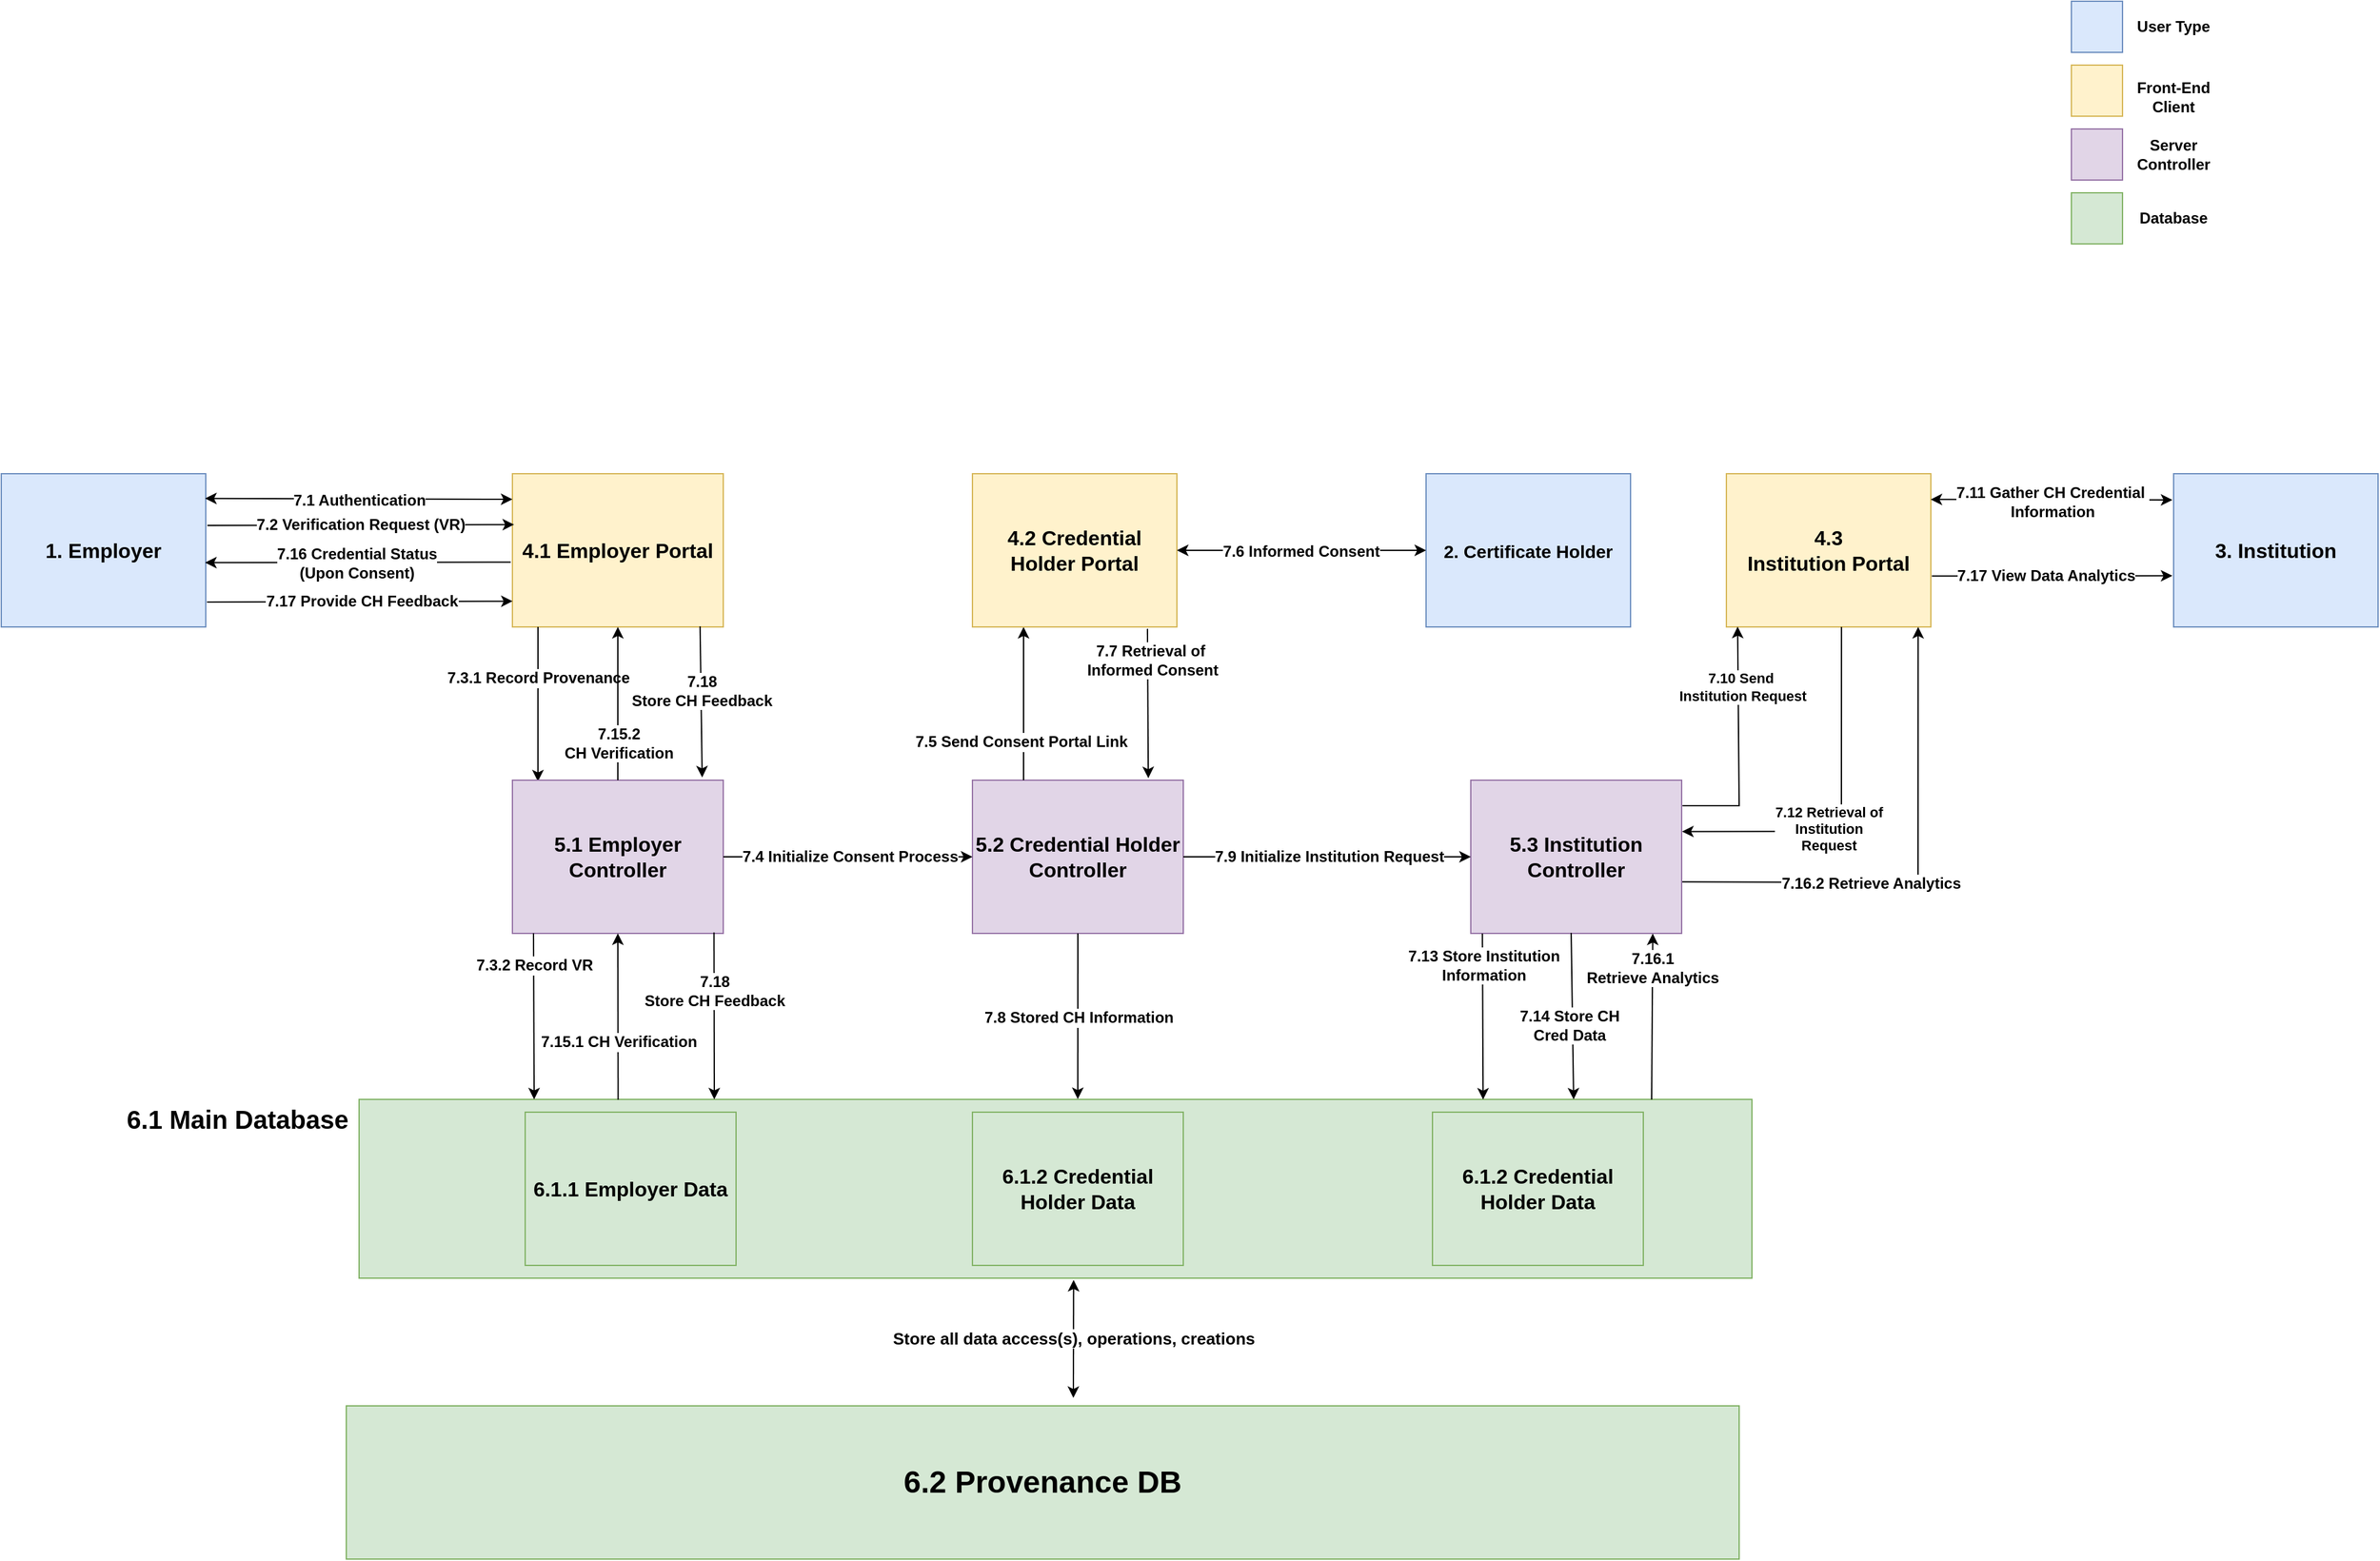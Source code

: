 <mxfile version="16.6.2" type="github">
  <diagram id="M86OGhaz675b2swjybKP" name="Page-1">
    <mxGraphModel dx="2593" dy="402" grid="1" gridSize="10" guides="1" tooltips="1" connect="1" arrows="1" fold="1" page="1" pageScale="1" pageWidth="850" pageHeight="1100" math="0" shadow="0">
      <root>
        <mxCell id="0" />
        <mxCell id="1" parent="0" />
        <mxCell id="29fOUDgn5rXssrcHdfZw-1" value="&lt;b&gt;&lt;br&gt;1. Employer&lt;br&gt;&lt;br&gt;&lt;/b&gt;" style="rounded=0;whiteSpace=wrap;html=1;fontSize=16;fillColor=#dae8fc;strokeColor=#6c8ebf;" parent="1" vertex="1">
          <mxGeometry y="1760" width="160" height="120" as="geometry" />
        </mxCell>
        <mxCell id="29fOUDgn5rXssrcHdfZw-2" value="&lt;b&gt;4.1 Employer Portal&lt;br&gt;&lt;/b&gt;" style="rounded=0;whiteSpace=wrap;html=1;fontSize=16;fillColor=#fff2cc;strokeColor=#d6b656;" parent="1" vertex="1">
          <mxGeometry x="400" y="1760" width="165" height="120" as="geometry" />
        </mxCell>
        <mxCell id="29fOUDgn5rXssrcHdfZw-3" value="&lt;b&gt;&lt;font style=&quot;font-size: 14px&quot;&gt;2. Certificate Holder&lt;/font&gt;&lt;br&gt;&lt;/b&gt;" style="rounded=0;whiteSpace=wrap;html=1;fontSize=16;fillColor=#dae8fc;strokeColor=#6c8ebf;" parent="1" vertex="1">
          <mxGeometry x="1115" y="1760" width="160" height="120" as="geometry" />
        </mxCell>
        <mxCell id="29fOUDgn5rXssrcHdfZw-4" value="&lt;b&gt;3. Institution&lt;br&gt;&lt;/b&gt;" style="rounded=0;whiteSpace=wrap;html=1;fontSize=16;fillColor=#dae8fc;strokeColor=#6c8ebf;" parent="1" vertex="1">
          <mxGeometry x="1700" y="1760" width="160" height="120" as="geometry" />
        </mxCell>
        <mxCell id="29fOUDgn5rXssrcHdfZw-5" value="" style="endArrow=classic;startArrow=classic;html=1;rounded=0;fontSize=13;exitX=0.997;exitY=0.161;exitDx=0;exitDy=0;exitPerimeter=0;" parent="1" source="29fOUDgn5rXssrcHdfZw-1" edge="1">
          <mxGeometry width="50" height="50" relative="1" as="geometry">
            <mxPoint x="160" y="1790" as="sourcePoint" />
            <mxPoint x="400" y="1780" as="targetPoint" />
          </mxGeometry>
        </mxCell>
        <mxCell id="29fOUDgn5rXssrcHdfZw-6" value="&lt;b style=&quot;font-size: 12px;&quot;&gt;&lt;font style=&quot;font-size: 12px;&quot;&gt;7.1 Authentication&lt;/font&gt;&lt;/b&gt;" style="edgeLabel;html=1;align=center;verticalAlign=middle;resizable=0;points=[];fontSize=12;" parent="29fOUDgn5rXssrcHdfZw-5" vertex="1" connectable="0">
          <mxGeometry x="-0.003" y="-1" relative="1" as="geometry">
            <mxPoint as="offset" />
          </mxGeometry>
        </mxCell>
        <mxCell id="29fOUDgn5rXssrcHdfZw-7" value="" style="endArrow=classic;html=1;rounded=0;fontSize=13;exitX=1.008;exitY=0.337;exitDx=0;exitDy=0;entryX=0.008;entryY=0.332;entryDx=0;entryDy=0;exitPerimeter=0;entryPerimeter=0;" parent="1" source="29fOUDgn5rXssrcHdfZw-1" target="29fOUDgn5rXssrcHdfZw-2" edge="1">
          <mxGeometry width="50" height="50" relative="1" as="geometry">
            <mxPoint x="210" y="1860" as="sourcePoint" />
            <mxPoint x="260" y="1810" as="targetPoint" />
          </mxGeometry>
        </mxCell>
        <mxCell id="29fOUDgn5rXssrcHdfZw-8" value="&lt;font style=&quot;font-size: 12px;&quot;&gt;&lt;b style=&quot;font-size: 12px;&quot;&gt;7.2 Verification Request (VR)&lt;/b&gt;&lt;/font&gt;" style="edgeLabel;html=1;align=center;verticalAlign=middle;resizable=0;points=[];fontSize=12;" parent="29fOUDgn5rXssrcHdfZw-7" vertex="1" connectable="0">
          <mxGeometry x="-0.003" relative="1" as="geometry">
            <mxPoint as="offset" />
          </mxGeometry>
        </mxCell>
        <mxCell id="29fOUDgn5rXssrcHdfZw-9" value="" style="endArrow=classic;html=1;rounded=0;fontSize=12;exitX=-0.008;exitY=0.577;exitDx=0;exitDy=0;entryX=0.997;entryY=0.58;entryDx=0;entryDy=0;entryPerimeter=0;exitPerimeter=0;" parent="1" source="29fOUDgn5rXssrcHdfZw-2" target="29fOUDgn5rXssrcHdfZw-1" edge="1">
          <mxGeometry width="50" height="50" relative="1" as="geometry">
            <mxPoint x="360" y="1920" as="sourcePoint" />
            <mxPoint x="410" y="1870" as="targetPoint" />
          </mxGeometry>
        </mxCell>
        <mxCell id="29fOUDgn5rXssrcHdfZw-10" value="&lt;b style=&quot;font-size: 12px;&quot;&gt;7.16 Credential Status&lt;br style=&quot;font-size: 12px;&quot;&gt;(Upon Consent)&lt;br style=&quot;font-size: 12px;&quot;&gt;&lt;/b&gt;" style="edgeLabel;html=1;align=center;verticalAlign=middle;resizable=0;points=[];fontSize=12;" parent="29fOUDgn5rXssrcHdfZw-9" vertex="1" connectable="0">
          <mxGeometry x="0.011" relative="1" as="geometry">
            <mxPoint as="offset" />
          </mxGeometry>
        </mxCell>
        <mxCell id="29fOUDgn5rXssrcHdfZw-11" value="" style="endArrow=classic;html=1;rounded=0;fontSize=12;entryX=0.121;entryY=0.008;entryDx=0;entryDy=0;entryPerimeter=0;" parent="1" edge="1" target="29fOUDgn5rXssrcHdfZw-13">
          <mxGeometry width="50" height="50" relative="1" as="geometry">
            <mxPoint x="420" y="1880" as="sourcePoint" />
            <mxPoint x="440" y="2000" as="targetPoint" />
          </mxGeometry>
        </mxCell>
        <mxCell id="29fOUDgn5rXssrcHdfZw-12" value="&lt;b style=&quot;font-size: 12px;&quot;&gt;7.3.1 Record Provenance&lt;/b&gt;" style="edgeLabel;html=1;align=center;verticalAlign=middle;resizable=0;points=[];fontSize=12;" parent="29fOUDgn5rXssrcHdfZw-11" vertex="1" connectable="0">
          <mxGeometry x="0.011" relative="1" as="geometry">
            <mxPoint y="-21" as="offset" />
          </mxGeometry>
        </mxCell>
        <mxCell id="29fOUDgn5rXssrcHdfZw-13" value="&lt;b&gt;5.1 Employer Controller&lt;br&gt;&lt;/b&gt;" style="rounded=0;whiteSpace=wrap;html=1;fontSize=16;fillColor=#e1d5e7;strokeColor=#9673a6;" parent="1" vertex="1">
          <mxGeometry x="400" y="2000" width="165" height="120" as="geometry" />
        </mxCell>
        <mxCell id="29fOUDgn5rXssrcHdfZw-14" value="&lt;b&gt;&lt;span style=&quot;font-size: 24px&quot;&gt;&lt;br&gt;&lt;/span&gt;&lt;br&gt;&lt;/b&gt;" style="rounded=0;whiteSpace=wrap;html=1;fontSize=16;fillColor=#d5e8d4;strokeColor=#82b366;" parent="1" vertex="1">
          <mxGeometry x="280" y="2250" width="1090" height="140" as="geometry" />
        </mxCell>
        <mxCell id="29fOUDgn5rXssrcHdfZw-15" value="" style="endArrow=classic;html=1;rounded=0;fontSize=12;exitX=0.1;exitY=0.999;exitDx=0;exitDy=0;exitPerimeter=0;" parent="1" source="29fOUDgn5rXssrcHdfZw-13" edge="1">
          <mxGeometry width="50" height="50" relative="1" as="geometry">
            <mxPoint x="451.25" y="1890" as="sourcePoint" />
            <mxPoint x="417" y="2250" as="targetPoint" />
          </mxGeometry>
        </mxCell>
        <mxCell id="29fOUDgn5rXssrcHdfZw-16" value="&lt;b style=&quot;font-size: 12px;&quot;&gt;7.3.2 Record VR&lt;/b&gt;" style="edgeLabel;html=1;align=center;verticalAlign=middle;resizable=0;points=[];fontSize=12;" parent="29fOUDgn5rXssrcHdfZw-15" vertex="1" connectable="0">
          <mxGeometry x="0.011" relative="1" as="geometry">
            <mxPoint y="-41" as="offset" />
          </mxGeometry>
        </mxCell>
        <mxCell id="29fOUDgn5rXssrcHdfZw-17" value="&lt;b&gt;5.2 Credential Holder Controller&lt;br&gt;&lt;/b&gt;" style="rounded=0;whiteSpace=wrap;html=1;fontSize=16;fillColor=#e1d5e7;strokeColor=#9673a6;" parent="1" vertex="1">
          <mxGeometry x="760" y="2000" width="165" height="120" as="geometry" />
        </mxCell>
        <mxCell id="29fOUDgn5rXssrcHdfZw-18" value="" style="endArrow=classic;html=1;rounded=0;fontSize=12;exitX=1;exitY=0.5;exitDx=0;exitDy=0;entryX=0;entryY=0.5;entryDx=0;entryDy=0;" parent="1" source="29fOUDgn5rXssrcHdfZw-13" target="29fOUDgn5rXssrcHdfZw-17" edge="1">
          <mxGeometry width="50" height="50" relative="1" as="geometry">
            <mxPoint x="451.25" y="1890" as="sourcePoint" />
            <mxPoint x="450" y="2010" as="targetPoint" />
          </mxGeometry>
        </mxCell>
        <mxCell id="29fOUDgn5rXssrcHdfZw-19" value="&lt;b style=&quot;font-size: 12px;&quot;&gt;7.4 Initialize Consent Process&lt;/b&gt;" style="edgeLabel;html=1;align=center;verticalAlign=middle;resizable=0;points=[];fontSize=12;" parent="29fOUDgn5rXssrcHdfZw-18" vertex="1" connectable="0">
          <mxGeometry x="0.011" relative="1" as="geometry">
            <mxPoint as="offset" />
          </mxGeometry>
        </mxCell>
        <mxCell id="29fOUDgn5rXssrcHdfZw-20" value="" style="endArrow=classic;html=1;rounded=0;fontSize=24;entryX=0.25;entryY=1;entryDx=0;entryDy=0;" parent="1" target="29fOUDgn5rXssrcHdfZw-22" edge="1">
          <mxGeometry width="50" height="50" relative="1" as="geometry">
            <mxPoint x="800" y="2000" as="sourcePoint" />
            <mxPoint x="880" y="1900" as="targetPoint" />
          </mxGeometry>
        </mxCell>
        <mxCell id="29fOUDgn5rXssrcHdfZw-21" value="&lt;font style=&quot;font-size: 12px;&quot;&gt;&lt;b style=&quot;font-size: 12px;&quot;&gt;7.5 Send Consent Portal Link&lt;/b&gt;&lt;/font&gt;" style="edgeLabel;html=1;align=center;verticalAlign=middle;resizable=0;points=[];fontSize=12;" parent="29fOUDgn5rXssrcHdfZw-20" vertex="1" connectable="0">
          <mxGeometry x="0.015" y="2" relative="1" as="geometry">
            <mxPoint y="31" as="offset" />
          </mxGeometry>
        </mxCell>
        <mxCell id="29fOUDgn5rXssrcHdfZw-22" value="&lt;b&gt;4.2 Credential Holder Portal&lt;br&gt;&lt;/b&gt;" style="rounded=0;whiteSpace=wrap;html=1;fontSize=16;fillColor=#fff2cc;strokeColor=#d6b656;" parent="1" vertex="1">
          <mxGeometry x="760" y="1760" width="160" height="120" as="geometry" />
        </mxCell>
        <mxCell id="29fOUDgn5rXssrcHdfZw-23" value="" style="endArrow=classic;startArrow=classic;html=1;rounded=0;fontSize=13;entryX=0;entryY=0.5;entryDx=0;entryDy=0;exitX=1;exitY=0.5;exitDx=0;exitDy=0;" parent="1" source="29fOUDgn5rXssrcHdfZw-22" target="29fOUDgn5rXssrcHdfZw-3" edge="1">
          <mxGeometry width="50" height="50" relative="1" as="geometry">
            <mxPoint x="920" y="1800" as="sourcePoint" />
            <mxPoint x="1110" y="1800" as="targetPoint" />
          </mxGeometry>
        </mxCell>
        <mxCell id="29fOUDgn5rXssrcHdfZw-24" value="&lt;b&gt;&lt;font style=&quot;font-size: 12px&quot;&gt;7.6 Informed Consent&lt;/font&gt;&lt;/b&gt;" style="edgeLabel;html=1;align=center;verticalAlign=middle;resizable=0;points=[];fontSize=10;" parent="29fOUDgn5rXssrcHdfZw-23" vertex="1" connectable="0">
          <mxGeometry x="-0.003" y="-1" relative="1" as="geometry">
            <mxPoint as="offset" />
          </mxGeometry>
        </mxCell>
        <mxCell id="29fOUDgn5rXssrcHdfZw-25" value="" style="endArrow=classic;html=1;rounded=0;fontSize=12;exitX=0.856;exitY=1.012;exitDx=0;exitDy=0;exitPerimeter=0;entryX=0.834;entryY=-0.013;entryDx=0;entryDy=0;entryPerimeter=0;" parent="1" source="29fOUDgn5rXssrcHdfZw-22" target="29fOUDgn5rXssrcHdfZw-17" edge="1">
          <mxGeometry width="50" height="50" relative="1" as="geometry">
            <mxPoint x="900" y="1930" as="sourcePoint" />
            <mxPoint x="950" y="1880" as="targetPoint" />
          </mxGeometry>
        </mxCell>
        <mxCell id="29fOUDgn5rXssrcHdfZw-26" value="&lt;b style=&quot;font-size: 12px&quot;&gt;7.7 Retrieval of&lt;br&gt;&amp;nbsp;Informed Consent&lt;/b&gt;" style="edgeLabel;html=1;align=center;verticalAlign=middle;resizable=0;points=[];fontSize=12;" parent="29fOUDgn5rXssrcHdfZw-25" vertex="1" connectable="0">
          <mxGeometry x="-0.586" y="2" relative="1" as="geometry">
            <mxPoint as="offset" />
          </mxGeometry>
        </mxCell>
        <mxCell id="29fOUDgn5rXssrcHdfZw-27" value="" style="endArrow=classic;html=1;rounded=0;fontSize=12;exitX=0.5;exitY=1;exitDx=0;exitDy=0;entryX=0.516;entryY=-0.002;entryDx=0;entryDy=0;entryPerimeter=0;" parent="1" source="29fOUDgn5rXssrcHdfZw-17" target="29fOUDgn5rXssrcHdfZw-14" edge="1">
          <mxGeometry width="50" height="50" relative="1" as="geometry">
            <mxPoint x="901.02" y="2120" as="sourcePoint" />
            <mxPoint x="900" y="2199.64" as="targetPoint" />
          </mxGeometry>
        </mxCell>
        <mxCell id="29fOUDgn5rXssrcHdfZw-28" value="&lt;b style=&quot;font-size: 12px;&quot;&gt;7.8 Stored CH Information&lt;br style=&quot;font-size: 12px;&quot;&gt;&lt;/b&gt;" style="edgeLabel;html=1;align=center;verticalAlign=middle;resizable=0;points=[];fontSize=12;" parent="29fOUDgn5rXssrcHdfZw-27" vertex="1" connectable="0">
          <mxGeometry x="0.011" relative="1" as="geometry">
            <mxPoint as="offset" />
          </mxGeometry>
        </mxCell>
        <mxCell id="29fOUDgn5rXssrcHdfZw-29" value="&lt;b&gt;5.3 Institution &lt;br&gt;Controller&lt;br&gt;&lt;/b&gt;" style="rounded=0;whiteSpace=wrap;html=1;fontSize=16;fillColor=#e1d5e7;strokeColor=#9673a6;" parent="1" vertex="1">
          <mxGeometry x="1150" y="2000" width="165" height="120" as="geometry" />
        </mxCell>
        <mxCell id="29fOUDgn5rXssrcHdfZw-30" value="" style="endArrow=classic;html=1;rounded=0;fontSize=12;exitX=1;exitY=0.5;exitDx=0;exitDy=0;entryX=0;entryY=0.5;entryDx=0;entryDy=0;" parent="1" source="29fOUDgn5rXssrcHdfZw-17" target="29fOUDgn5rXssrcHdfZw-29" edge="1">
          <mxGeometry width="50" height="50" relative="1" as="geometry">
            <mxPoint x="575" y="2070" as="sourcePoint" />
            <mxPoint x="770" y="2070" as="targetPoint" />
          </mxGeometry>
        </mxCell>
        <mxCell id="29fOUDgn5rXssrcHdfZw-31" value="&lt;b style=&quot;font-size: 12px;&quot;&gt;7.9 Initialize Institution Request&lt;/b&gt;" style="edgeLabel;html=1;align=center;verticalAlign=middle;resizable=0;points=[];fontSize=12;" parent="29fOUDgn5rXssrcHdfZw-30" vertex="1" connectable="0">
          <mxGeometry x="0.011" relative="1" as="geometry">
            <mxPoint as="offset" />
          </mxGeometry>
        </mxCell>
        <mxCell id="29fOUDgn5rXssrcHdfZw-32" value="" style="endArrow=classic;html=1;rounded=0;fontSize=12;exitX=0.055;exitY=1.001;exitDx=0;exitDy=0;entryX=0.807;entryY=0.001;entryDx=0;entryDy=0;entryPerimeter=0;exitPerimeter=0;" parent="1" source="29fOUDgn5rXssrcHdfZw-29" target="29fOUDgn5rXssrcHdfZw-14" edge="1">
          <mxGeometry width="50" height="50" relative="1" as="geometry">
            <mxPoint x="1129.735" y="2120" as="sourcePoint" />
            <mxPoint x="1129" y="2250" as="targetPoint" />
          </mxGeometry>
        </mxCell>
        <mxCell id="29fOUDgn5rXssrcHdfZw-33" value="&lt;b style=&quot;font-size: 12px;&quot;&gt;7.13 Store Institution &lt;br style=&quot;font-size: 12px;&quot;&gt;Information&lt;br style=&quot;font-size: 12px;&quot;&gt;&lt;/b&gt;" style="edgeLabel;html=1;align=center;verticalAlign=middle;resizable=0;points=[];fontSize=12;" parent="29fOUDgn5rXssrcHdfZw-32" vertex="1" connectable="0">
          <mxGeometry x="0.011" relative="1" as="geometry">
            <mxPoint y="-41" as="offset" />
          </mxGeometry>
        </mxCell>
        <mxCell id="29fOUDgn5rXssrcHdfZw-34" value="&lt;b&gt;4.3 &lt;br&gt;Institution Portal&lt;br&gt;&lt;/b&gt;" style="rounded=0;whiteSpace=wrap;html=1;fontSize=16;fillColor=#fff2cc;strokeColor=#d6b656;" parent="1" vertex="1">
          <mxGeometry x="1350" y="1760" width="160" height="120" as="geometry" />
        </mxCell>
        <mxCell id="29fOUDgn5rXssrcHdfZw-35" value="" style="endArrow=classic;html=1;rounded=0;fontSize=12;exitX=1.004;exitY=0.167;exitDx=0;exitDy=0;entryX=0.055;entryY=0.998;entryDx=0;entryDy=0;exitPerimeter=0;entryPerimeter=0;" parent="1" source="29fOUDgn5rXssrcHdfZw-29" target="29fOUDgn5rXssrcHdfZw-34" edge="1">
          <mxGeometry width="50" height="50" relative="1" as="geometry">
            <mxPoint x="1420" y="2010" as="sourcePoint" />
            <mxPoint x="1470" y="1960" as="targetPoint" />
            <Array as="points">
              <mxPoint x="1360" y="2020" />
            </Array>
          </mxGeometry>
        </mxCell>
        <mxCell id="29fOUDgn5rXssrcHdfZw-36" value="&lt;b style=&quot;font-size: 11px&quot;&gt;&lt;font style=&quot;font-size: 11px&quot;&gt;7.10 Send&lt;br&gt;&amp;nbsp;Institution Request&lt;/font&gt;&lt;/b&gt;" style="edgeLabel;html=1;align=center;verticalAlign=middle;resizable=0;points=[];fontSize=11;" parent="29fOUDgn5rXssrcHdfZw-35" vertex="1" connectable="0">
          <mxGeometry x="0.494" y="-2" relative="1" as="geometry">
            <mxPoint as="offset" />
          </mxGeometry>
        </mxCell>
        <mxCell id="29fOUDgn5rXssrcHdfZw-37" value="" style="endArrow=classic;startArrow=classic;html=1;rounded=0;fontSize=13;entryX=-0.006;entryY=0.171;entryDx=0;entryDy=0;exitX=0.999;exitY=0.168;exitDx=0;exitDy=0;exitPerimeter=0;entryPerimeter=0;" parent="1" source="29fOUDgn5rXssrcHdfZw-34" target="29fOUDgn5rXssrcHdfZw-4" edge="1">
          <mxGeometry width="50" height="50" relative="1" as="geometry">
            <mxPoint x="930.0" y="1830" as="sourcePoint" />
            <mxPoint x="1125.0" y="1830" as="targetPoint" />
          </mxGeometry>
        </mxCell>
        <mxCell id="29fOUDgn5rXssrcHdfZw-38" value="&lt;b style=&quot;font-size: 12px;&quot;&gt;&lt;font style=&quot;font-size: 12px;&quot;&gt;7.11 Gather CH Credential&amp;nbsp;&lt;br style=&quot;font-size: 12px;&quot;&gt;Information&lt;br style=&quot;font-size: 12px;&quot;&gt;&lt;/font&gt;&lt;/b&gt;" style="edgeLabel;html=1;align=center;verticalAlign=middle;resizable=0;points=[];fontSize=12;" parent="29fOUDgn5rXssrcHdfZw-37" vertex="1" connectable="0">
          <mxGeometry x="-0.003" y="-1" relative="1" as="geometry">
            <mxPoint as="offset" />
          </mxGeometry>
        </mxCell>
        <mxCell id="29fOUDgn5rXssrcHdfZw-39" value="" style="endArrow=classic;html=1;rounded=0;fontSize=12;exitX=0.563;exitY=1;exitDx=0;exitDy=0;entryX=1.002;entryY=0.335;entryDx=0;entryDy=0;entryPerimeter=0;exitPerimeter=0;" parent="1" source="29fOUDgn5rXssrcHdfZw-34" target="29fOUDgn5rXssrcHdfZw-29" edge="1">
          <mxGeometry width="50" height="50" relative="1" as="geometry">
            <mxPoint x="1295" y="2070" as="sourcePoint" />
            <mxPoint x="1400" y="1890" as="targetPoint" />
            <Array as="points">
              <mxPoint x="1440" y="2040" />
            </Array>
          </mxGeometry>
        </mxCell>
        <mxCell id="29fOUDgn5rXssrcHdfZw-40" value="&lt;b style=&quot;font-size: 11px;&quot;&gt;7.12 Retrieval of &lt;br style=&quot;font-size: 11px;&quot;&gt;Institution &lt;br style=&quot;font-size: 11px;&quot;&gt;Request&lt;/b&gt;" style="edgeLabel;html=1;align=center;verticalAlign=middle;resizable=0;points=[];fontSize=11;" parent="29fOUDgn5rXssrcHdfZw-39" vertex="1" connectable="0">
          <mxGeometry x="0.494" y="-2" relative="1" as="geometry">
            <mxPoint x="42" as="offset" />
          </mxGeometry>
        </mxCell>
        <mxCell id="29fOUDgn5rXssrcHdfZw-41" value="" style="endArrow=classic;html=1;rounded=0;fontSize=12;exitX=0.476;exitY=0.997;exitDx=0;exitDy=0;exitPerimeter=0;entryX=0.872;entryY=0;entryDx=0;entryDy=0;entryPerimeter=0;" parent="1" source="29fOUDgn5rXssrcHdfZw-29" target="29fOUDgn5rXssrcHdfZw-14" edge="1">
          <mxGeometry width="50" height="50" relative="1" as="geometry">
            <mxPoint x="1171.25" y="2130" as="sourcePoint" />
            <mxPoint x="1203" y="2260" as="targetPoint" />
          </mxGeometry>
        </mxCell>
        <mxCell id="29fOUDgn5rXssrcHdfZw-42" value="&lt;b style=&quot;font-size: 12px&quot;&gt;&lt;font style=&quot;font-size: 12px&quot;&gt;7.14 Store CH &lt;br&gt;Cred Data&lt;/font&gt;&lt;br style=&quot;font-size: 12px&quot;&gt;&lt;/b&gt;" style="edgeLabel;html=1;align=center;verticalAlign=middle;resizable=0;points=[];fontSize=12;" parent="29fOUDgn5rXssrcHdfZw-41" vertex="1" connectable="0">
          <mxGeometry x="0.011" relative="1" as="geometry">
            <mxPoint x="-3" y="6" as="offset" />
          </mxGeometry>
        </mxCell>
        <mxCell id="29fOUDgn5rXssrcHdfZw-43" value="" style="endArrow=classic;html=1;rounded=0;fontSize=12;entryX=0.5;entryY=1;entryDx=0;entryDy=0;exitX=0.186;exitY=0.002;exitDx=0;exitDy=0;exitPerimeter=0;" parent="1" source="29fOUDgn5rXssrcHdfZw-14" target="29fOUDgn5rXssrcHdfZw-13" edge="1">
          <mxGeometry width="50" height="50" relative="1" as="geometry">
            <mxPoint x="483" y="2260" as="sourcePoint" />
            <mxPoint x="450.23" y="2269.64" as="targetPoint" />
          </mxGeometry>
        </mxCell>
        <mxCell id="29fOUDgn5rXssrcHdfZw-44" value="&lt;b style=&quot;font-size: 12px&quot;&gt;7.15.1 CH Verification&lt;/b&gt;" style="edgeLabel;html=1;align=center;verticalAlign=middle;resizable=0;points=[];fontSize=12;" parent="29fOUDgn5rXssrcHdfZw-43" vertex="1" connectable="0">
          <mxGeometry x="0.011" relative="1" as="geometry">
            <mxPoint y="20" as="offset" />
          </mxGeometry>
        </mxCell>
        <mxCell id="29fOUDgn5rXssrcHdfZw-45" value="&lt;b&gt;&lt;font style=&quot;font-size: 24px&quot;&gt;6.2 Provenance DB&lt;/font&gt;&lt;br&gt;&lt;/b&gt;" style="rounded=0;whiteSpace=wrap;html=1;fontSize=16;fillColor=#d5e8d4;strokeColor=#82b366;" parent="1" vertex="1">
          <mxGeometry x="270" y="2490" width="1090" height="120" as="geometry" />
        </mxCell>
        <mxCell id="29fOUDgn5rXssrcHdfZw-46" value="" style="endArrow=classic;startArrow=classic;html=1;rounded=0;exitX=0.522;exitY=-0.052;exitDx=0;exitDy=0;exitPerimeter=0;entryX=0.513;entryY=1.01;entryDx=0;entryDy=0;entryPerimeter=0;" parent="1" source="29fOUDgn5rXssrcHdfZw-45" target="29fOUDgn5rXssrcHdfZw-14" edge="1">
          <mxGeometry width="50" height="50" relative="1" as="geometry">
            <mxPoint x="770" y="2280" as="sourcePoint" />
            <mxPoint x="820" y="2230" as="targetPoint" />
          </mxGeometry>
        </mxCell>
        <mxCell id="29fOUDgn5rXssrcHdfZw-47" value="&lt;font style=&quot;font-size: 13px&quot;&gt;&lt;b&gt;Store all data access(s), operations, creations&lt;/b&gt;&lt;/font&gt;" style="edgeLabel;html=1;align=center;verticalAlign=middle;resizable=0;points=[];" parent="29fOUDgn5rXssrcHdfZw-46" vertex="1" connectable="0">
          <mxGeometry x="0.024" relative="1" as="geometry">
            <mxPoint as="offset" />
          </mxGeometry>
        </mxCell>
        <mxCell id="3sNRF9540v7I837oEUSC-1" value="" style="whiteSpace=wrap;html=1;aspect=fixed;fillColor=#dae8fc;strokeColor=#6c8ebf;" vertex="1" parent="1">
          <mxGeometry x="1620" y="1390" width="40" height="40" as="geometry" />
        </mxCell>
        <mxCell id="3sNRF9540v7I837oEUSC-2" value="User Type" style="text;html=1;strokeColor=none;fillColor=none;align=center;verticalAlign=middle;whiteSpace=wrap;rounded=0;fontStyle=1" vertex="1" parent="1">
          <mxGeometry x="1670" y="1395" width="60" height="30" as="geometry" />
        </mxCell>
        <mxCell id="3sNRF9540v7I837oEUSC-3" value="" style="whiteSpace=wrap;html=1;aspect=fixed;fillColor=#fff2cc;strokeColor=#d6b656;" vertex="1" parent="1">
          <mxGeometry x="1620" y="1440" width="40" height="40" as="geometry" />
        </mxCell>
        <mxCell id="3sNRF9540v7I837oEUSC-5" value="Front-End Client" style="text;html=1;strokeColor=none;fillColor=none;align=center;verticalAlign=middle;whiteSpace=wrap;rounded=0;fontStyle=1" vertex="1" parent="1">
          <mxGeometry x="1670" y="1450" width="60" height="30" as="geometry" />
        </mxCell>
        <mxCell id="3sNRF9540v7I837oEUSC-6" value="" style="whiteSpace=wrap;html=1;aspect=fixed;fillColor=#e1d5e7;strokeColor=#9673a6;" vertex="1" parent="1">
          <mxGeometry x="1620" y="1490" width="40" height="40" as="geometry" />
        </mxCell>
        <mxCell id="3sNRF9540v7I837oEUSC-7" value="Server Controller" style="text;html=1;strokeColor=none;fillColor=none;align=center;verticalAlign=middle;whiteSpace=wrap;rounded=0;fontStyle=1" vertex="1" parent="1">
          <mxGeometry x="1670" y="1495" width="60" height="30" as="geometry" />
        </mxCell>
        <mxCell id="3sNRF9540v7I837oEUSC-8" value="" style="whiteSpace=wrap;html=1;aspect=fixed;fillColor=#d5e8d4;strokeColor=#82b366;" vertex="1" parent="1">
          <mxGeometry x="1620" y="1540" width="40" height="40" as="geometry" />
        </mxCell>
        <mxCell id="3sNRF9540v7I837oEUSC-9" value="Database" style="text;html=1;strokeColor=none;fillColor=none;align=center;verticalAlign=middle;whiteSpace=wrap;rounded=0;fontStyle=1" vertex="1" parent="1">
          <mxGeometry x="1670" y="1545" width="60" height="30" as="geometry" />
        </mxCell>
        <mxCell id="3sNRF9540v7I837oEUSC-10" value="" style="endArrow=classic;html=1;rounded=0;fontSize=12;entryX=0.001;entryY=0.832;entryDx=0;entryDy=0;entryPerimeter=0;exitX=1.006;exitY=0.837;exitDx=0;exitDy=0;exitPerimeter=0;" edge="1" parent="1" source="29fOUDgn5rXssrcHdfZw-1" target="29fOUDgn5rXssrcHdfZw-2">
          <mxGeometry width="50" height="50" relative="1" as="geometry">
            <mxPoint x="140" y="1940" as="sourcePoint" />
            <mxPoint x="170.0" y="1860" as="targetPoint" />
          </mxGeometry>
        </mxCell>
        <mxCell id="3sNRF9540v7I837oEUSC-11" value="&lt;b style=&quot;font-size: 12px;&quot;&gt;7.17 Provide CH Feedback&lt;br style=&quot;font-size: 12px;&quot;&gt;&lt;/b&gt;" style="edgeLabel;html=1;align=center;verticalAlign=middle;resizable=0;points=[];fontSize=12;" vertex="1" connectable="0" parent="3sNRF9540v7I837oEUSC-10">
          <mxGeometry x="0.011" relative="1" as="geometry">
            <mxPoint as="offset" />
          </mxGeometry>
        </mxCell>
        <mxCell id="3sNRF9540v7I837oEUSC-12" value="" style="endArrow=classic;html=1;rounded=0;fontSize=11;exitX=0.928;exitY=0.001;exitDx=0;exitDy=0;exitPerimeter=0;entryX=0.863;entryY=1.001;entryDx=0;entryDy=0;entryPerimeter=0;" edge="1" parent="1" source="29fOUDgn5rXssrcHdfZw-14" target="29fOUDgn5rXssrcHdfZw-29">
          <mxGeometry width="50" height="50" relative="1" as="geometry">
            <mxPoint x="1300" y="2220" as="sourcePoint" />
            <mxPoint x="1350" y="2170" as="targetPoint" />
          </mxGeometry>
        </mxCell>
        <mxCell id="3sNRF9540v7I837oEUSC-13" value="&lt;b style=&quot;font-size: 12px&quot;&gt;7.16.1 &lt;br&gt;Retrieve Analytics&lt;/b&gt;" style="edgeLabel;html=1;align=center;verticalAlign=middle;resizable=0;points=[];fontSize=12;" vertex="1" connectable="0" parent="3sNRF9540v7I837oEUSC-12">
          <mxGeometry x="0.586" relative="1" as="geometry">
            <mxPoint as="offset" />
          </mxGeometry>
        </mxCell>
        <mxCell id="3sNRF9540v7I837oEUSC-14" value="" style="endArrow=classic;html=1;rounded=0;fontSize=11;exitX=1.003;exitY=0.664;exitDx=0;exitDy=0;exitPerimeter=0;entryX=0.938;entryY=1;entryDx=0;entryDy=0;entryPerimeter=0;" edge="1" parent="1" source="29fOUDgn5rXssrcHdfZw-29" target="29fOUDgn5rXssrcHdfZw-34">
          <mxGeometry width="50" height="50" relative="1" as="geometry">
            <mxPoint x="1330" y="2030" as="sourcePoint" />
            <mxPoint x="1380" y="1980" as="targetPoint" />
            <Array as="points">
              <mxPoint x="1500" y="2080" />
            </Array>
          </mxGeometry>
        </mxCell>
        <mxCell id="3sNRF9540v7I837oEUSC-15" value="&lt;b style=&quot;font-size: 12px&quot;&gt;7.16.2 Retrieve Analytics&lt;/b&gt;" style="edgeLabel;html=1;align=center;verticalAlign=middle;resizable=0;points=[];fontSize=12;" vertex="1" connectable="0" parent="3sNRF9540v7I837oEUSC-14">
          <mxGeometry x="-0.234" y="-1" relative="1" as="geometry">
            <mxPoint as="offset" />
          </mxGeometry>
        </mxCell>
        <mxCell id="3sNRF9540v7I837oEUSC-16" value="" style="endArrow=classic;html=1;rounded=0;fontSize=10;exitX=1.005;exitY=0.668;exitDx=0;exitDy=0;exitPerimeter=0;entryX=-0.006;entryY=0.666;entryDx=0;entryDy=0;entryPerimeter=0;" edge="1" parent="1" source="29fOUDgn5rXssrcHdfZw-34" target="29fOUDgn5rXssrcHdfZw-4">
          <mxGeometry width="50" height="50" relative="1" as="geometry">
            <mxPoint x="1560" y="1880" as="sourcePoint" />
            <mxPoint x="1610" y="1830" as="targetPoint" />
          </mxGeometry>
        </mxCell>
        <mxCell id="3sNRF9540v7I837oEUSC-17" value="&lt;b style=&quot;font-size: 12px&quot;&gt;7.17 View Data Analytics&lt;/b&gt;" style="edgeLabel;html=1;align=center;verticalAlign=middle;resizable=0;points=[];fontSize=12;" vertex="1" connectable="0" parent="3sNRF9540v7I837oEUSC-16">
          <mxGeometry x="-0.059" relative="1" as="geometry">
            <mxPoint as="offset" />
          </mxGeometry>
        </mxCell>
        <mxCell id="3sNRF9540v7I837oEUSC-18" value="" style="endArrow=classic;html=1;rounded=0;fontSize=12;exitX=0.5;exitY=0;exitDx=0;exitDy=0;entryX=0.5;entryY=1;entryDx=0;entryDy=0;" edge="1" parent="1" source="29fOUDgn5rXssrcHdfZw-13" target="29fOUDgn5rXssrcHdfZw-2">
          <mxGeometry width="50" height="50" relative="1" as="geometry">
            <mxPoint x="534.16" y="2270.84" as="sourcePoint" />
            <mxPoint x="533.75" y="2130" as="targetPoint" />
          </mxGeometry>
        </mxCell>
        <mxCell id="3sNRF9540v7I837oEUSC-19" value="&lt;b style=&quot;font-size: 12px&quot;&gt;7.15.2 &lt;br style=&quot;font-size: 12px&quot;&gt;CH Verification&lt;br&gt;&lt;/b&gt;" style="edgeLabel;html=1;align=center;verticalAlign=middle;resizable=0;points=[];fontSize=12;" vertex="1" connectable="0" parent="3sNRF9540v7I837oEUSC-18">
          <mxGeometry x="0.011" relative="1" as="geometry">
            <mxPoint y="31" as="offset" />
          </mxGeometry>
        </mxCell>
        <mxCell id="3sNRF9540v7I837oEUSC-20" value="" style="endArrow=classic;html=1;rounded=0;fontSize=12;entryX=0.9;entryY=-0.018;entryDx=0;entryDy=0;entryPerimeter=0;exitX=0.89;exitY=0.996;exitDx=0;exitDy=0;exitPerimeter=0;" edge="1" parent="1" source="29fOUDgn5rXssrcHdfZw-2" target="29fOUDgn5rXssrcHdfZw-13">
          <mxGeometry width="50" height="50" relative="1" as="geometry">
            <mxPoint x="430" y="1890" as="sourcePoint" />
            <mxPoint x="429.965" y="2010.96" as="targetPoint" />
          </mxGeometry>
        </mxCell>
        <mxCell id="3sNRF9540v7I837oEUSC-21" value="&lt;b style=&quot;font-size: 12px;&quot;&gt;7.18&lt;br style=&quot;font-size: 12px;&quot;&gt;Store CH Feedback&lt;br style=&quot;font-size: 12px;&quot;&gt;&lt;/b&gt;" style="edgeLabel;html=1;align=center;verticalAlign=middle;resizable=0;points=[];fontSize=12;" vertex="1" connectable="0" parent="3sNRF9540v7I837oEUSC-20">
          <mxGeometry x="0.011" relative="1" as="geometry">
            <mxPoint y="-10" as="offset" />
          </mxGeometry>
        </mxCell>
        <mxCell id="3sNRF9540v7I837oEUSC-22" value="" style="endArrow=classic;html=1;rounded=0;fontSize=12;exitX=0.956;exitY=0.994;exitDx=0;exitDy=0;exitPerimeter=0;" edge="1" parent="1" source="29fOUDgn5rXssrcHdfZw-13">
          <mxGeometry width="50" height="50" relative="1" as="geometry">
            <mxPoint x="556.85" y="1889.52" as="sourcePoint" />
            <mxPoint x="558" y="2250" as="targetPoint" />
          </mxGeometry>
        </mxCell>
        <mxCell id="3sNRF9540v7I837oEUSC-23" value="&lt;b style=&quot;font-size: 12px;&quot;&gt;7.18&lt;br style=&quot;font-size: 12px;&quot;&gt;Store CH Feedback&lt;br style=&quot;font-size: 12px;&quot;&gt;&lt;/b&gt;" style="edgeLabel;html=1;align=center;verticalAlign=middle;resizable=0;points=[];fontSize=12;" vertex="1" connectable="0" parent="3sNRF9540v7I837oEUSC-22">
          <mxGeometry x="0.011" relative="1" as="geometry">
            <mxPoint y="-21" as="offset" />
          </mxGeometry>
        </mxCell>
        <mxCell id="3sNRF9540v7I837oEUSC-24" value="&lt;b&gt;6.1.1 Employer Data&lt;br&gt;&lt;/b&gt;" style="rounded=0;whiteSpace=wrap;html=1;fontSize=16;fillColor=#d5e8d4;strokeColor=#82b366;" vertex="1" parent="1">
          <mxGeometry x="410" y="2260" width="165" height="120" as="geometry" />
        </mxCell>
        <mxCell id="3sNRF9540v7I837oEUSC-25" value="&lt;font style=&quot;font-size: 20px&quot;&gt;&lt;b&gt;6.1 Main Database&lt;/b&gt;&lt;/font&gt;" style="text;html=1;strokeColor=none;fillColor=none;align=center;verticalAlign=middle;whiteSpace=wrap;rounded=0;fontSize=10;" vertex="1" parent="1">
          <mxGeometry x="90" y="2250" width="190" height="30" as="geometry" />
        </mxCell>
        <mxCell id="3sNRF9540v7I837oEUSC-26" value="&lt;b&gt;6.1.2 Credential Holder Data&lt;br&gt;&lt;/b&gt;" style="rounded=0;whiteSpace=wrap;html=1;fontSize=16;fillColor=#d5e8d4;strokeColor=#82b366;" vertex="1" parent="1">
          <mxGeometry x="760" y="2260" width="165" height="120" as="geometry" />
        </mxCell>
        <mxCell id="3sNRF9540v7I837oEUSC-27" value="&lt;b&gt;6.1.2 Credential Holder Data&lt;br&gt;&lt;/b&gt;" style="rounded=0;whiteSpace=wrap;html=1;fontSize=16;fillColor=#d5e8d4;strokeColor=#82b366;" vertex="1" parent="1">
          <mxGeometry x="1120" y="2260" width="165" height="120" as="geometry" />
        </mxCell>
      </root>
    </mxGraphModel>
  </diagram>
</mxfile>

